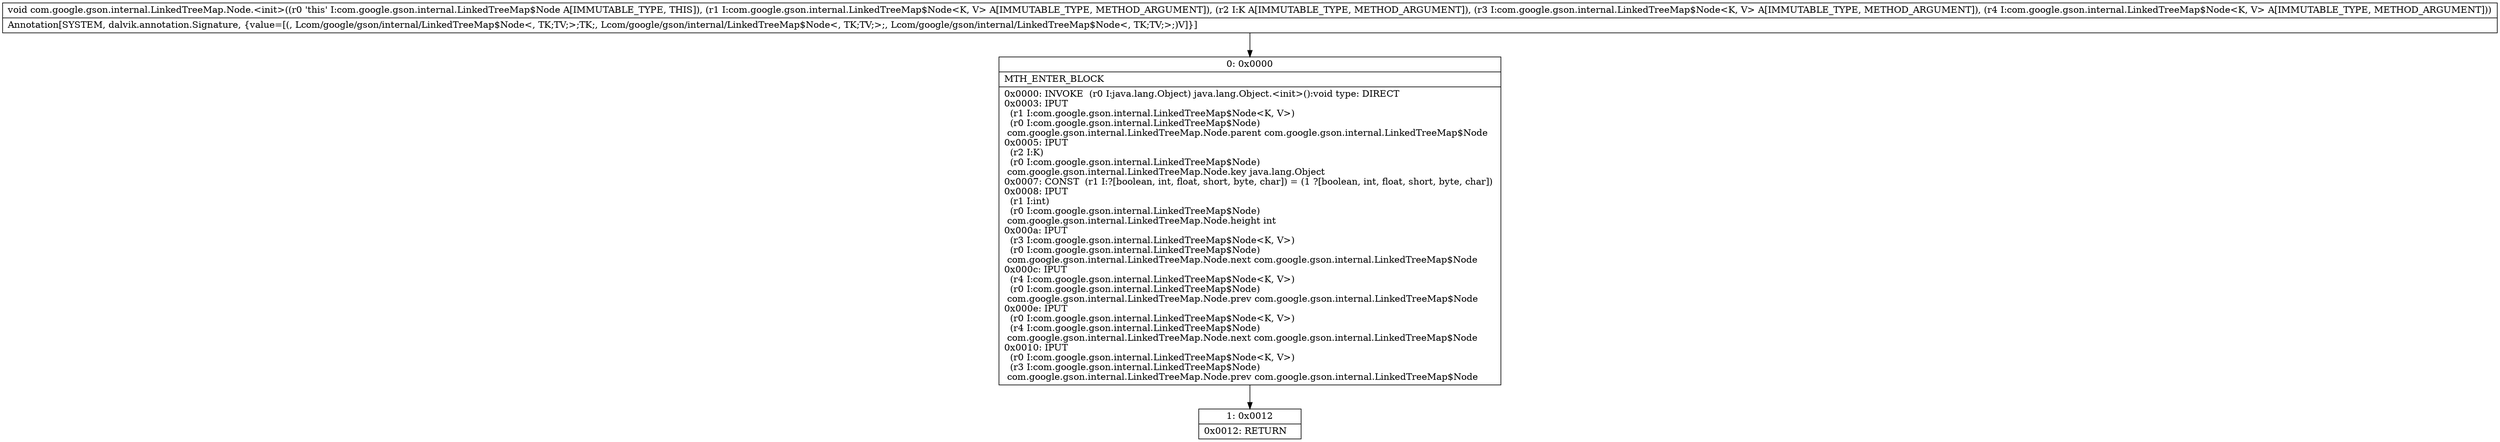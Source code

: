 digraph "CFG forcom.google.gson.internal.LinkedTreeMap.Node.\<init\>(Lcom\/google\/gson\/internal\/LinkedTreeMap$Node;Ljava\/lang\/Object;Lcom\/google\/gson\/internal\/LinkedTreeMap$Node;Lcom\/google\/gson\/internal\/LinkedTreeMap$Node;)V" {
Node_0 [shape=record,label="{0\:\ 0x0000|MTH_ENTER_BLOCK\l|0x0000: INVOKE  (r0 I:java.lang.Object) java.lang.Object.\<init\>():void type: DIRECT \l0x0003: IPUT  \l  (r1 I:com.google.gson.internal.LinkedTreeMap$Node\<K, V\>)\l  (r0 I:com.google.gson.internal.LinkedTreeMap$Node)\l com.google.gson.internal.LinkedTreeMap.Node.parent com.google.gson.internal.LinkedTreeMap$Node \l0x0005: IPUT  \l  (r2 I:K)\l  (r0 I:com.google.gson.internal.LinkedTreeMap$Node)\l com.google.gson.internal.LinkedTreeMap.Node.key java.lang.Object \l0x0007: CONST  (r1 I:?[boolean, int, float, short, byte, char]) = (1 ?[boolean, int, float, short, byte, char]) \l0x0008: IPUT  \l  (r1 I:int)\l  (r0 I:com.google.gson.internal.LinkedTreeMap$Node)\l com.google.gson.internal.LinkedTreeMap.Node.height int \l0x000a: IPUT  \l  (r3 I:com.google.gson.internal.LinkedTreeMap$Node\<K, V\>)\l  (r0 I:com.google.gson.internal.LinkedTreeMap$Node)\l com.google.gson.internal.LinkedTreeMap.Node.next com.google.gson.internal.LinkedTreeMap$Node \l0x000c: IPUT  \l  (r4 I:com.google.gson.internal.LinkedTreeMap$Node\<K, V\>)\l  (r0 I:com.google.gson.internal.LinkedTreeMap$Node)\l com.google.gson.internal.LinkedTreeMap.Node.prev com.google.gson.internal.LinkedTreeMap$Node \l0x000e: IPUT  \l  (r0 I:com.google.gson.internal.LinkedTreeMap$Node\<K, V\>)\l  (r4 I:com.google.gson.internal.LinkedTreeMap$Node)\l com.google.gson.internal.LinkedTreeMap.Node.next com.google.gson.internal.LinkedTreeMap$Node \l0x0010: IPUT  \l  (r0 I:com.google.gson.internal.LinkedTreeMap$Node\<K, V\>)\l  (r3 I:com.google.gson.internal.LinkedTreeMap$Node)\l com.google.gson.internal.LinkedTreeMap.Node.prev com.google.gson.internal.LinkedTreeMap$Node \l}"];
Node_1 [shape=record,label="{1\:\ 0x0012|0x0012: RETURN   \l}"];
MethodNode[shape=record,label="{void com.google.gson.internal.LinkedTreeMap.Node.\<init\>((r0 'this' I:com.google.gson.internal.LinkedTreeMap$Node A[IMMUTABLE_TYPE, THIS]), (r1 I:com.google.gson.internal.LinkedTreeMap$Node\<K, V\> A[IMMUTABLE_TYPE, METHOD_ARGUMENT]), (r2 I:K A[IMMUTABLE_TYPE, METHOD_ARGUMENT]), (r3 I:com.google.gson.internal.LinkedTreeMap$Node\<K, V\> A[IMMUTABLE_TYPE, METHOD_ARGUMENT]), (r4 I:com.google.gson.internal.LinkedTreeMap$Node\<K, V\> A[IMMUTABLE_TYPE, METHOD_ARGUMENT]))  | Annotation[SYSTEM, dalvik.annotation.Signature, \{value=[(, Lcom\/google\/gson\/internal\/LinkedTreeMap$Node\<, TK;TV;\>;TK;, Lcom\/google\/gson\/internal\/LinkedTreeMap$Node\<, TK;TV;\>;, Lcom\/google\/gson\/internal\/LinkedTreeMap$Node\<, TK;TV;\>;)V]\}]\l}"];
MethodNode -> Node_0;
Node_0 -> Node_1;
}

